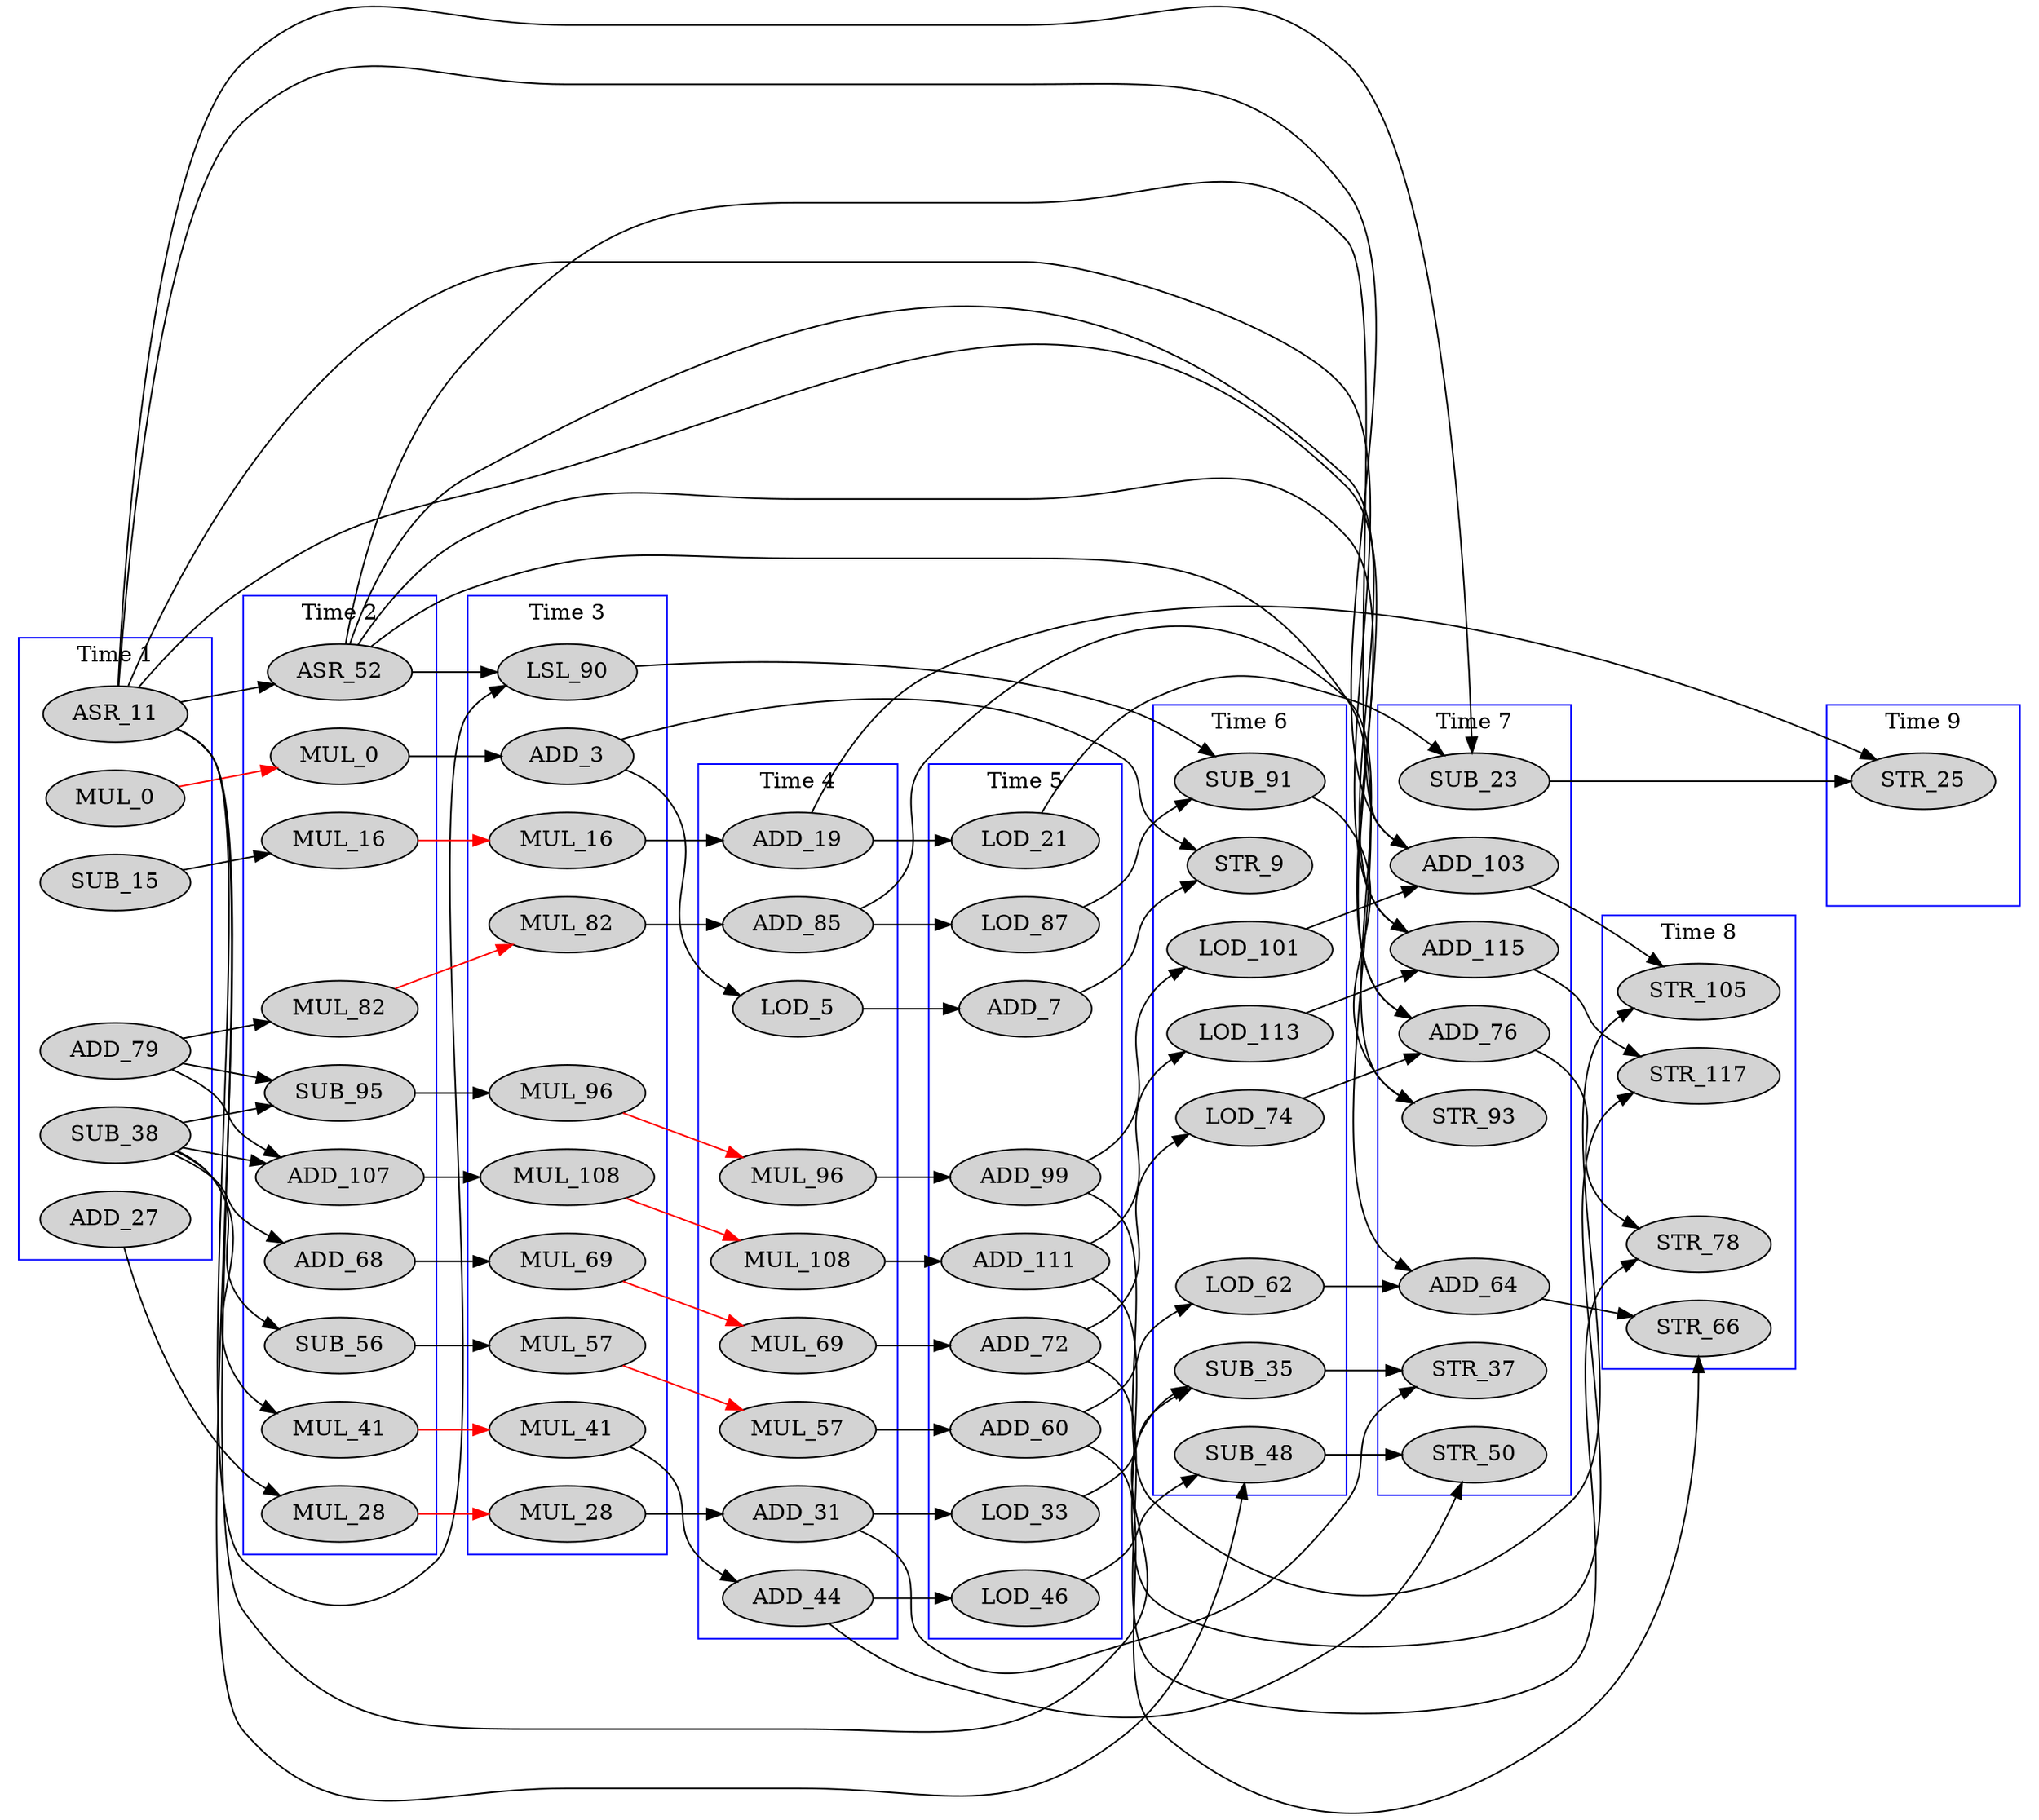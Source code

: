 digraph collapse_pyr_dfg__113 {
  rankdir = LR;
  newrank="true"
  subgraph cluster_1 {
    rank=same;
    node [style=filled];
    label = "Time 1";
    color = blue;
    pseudo_1 [style=invis];
    MUL_0_0 [label=MUL_0]
    ASR_11
    SUB_15
    ADD_27
    SUB_38
    ADD_79
  }
  subgraph cluster_2 {
    rank=same;
    node [style=filled];
    label = "Time 2";
    color = blue;
    pseudo_2 [style=invis];
    MUL_0_1 [label=MUL_0]
    MUL_16_0 [label=MUL_16]
    MUL_28_0 [label=MUL_28]
    MUL_41_0 [label=MUL_41]
    ASR_52
    SUB_56
    ADD_68
    MUL_82_0 [label=MUL_82]
    SUB_95
    ADD_107
  }
  subgraph cluster_3 {
    rank=same;
    node [style=filled];
    label = "Time 3";
    color = blue;
    pseudo_3 [style=invis];
    ADD_3
    MUL_16_1 [label=MUL_16]
    MUL_28_1 [label=MUL_28]
    MUL_41_1 [label=MUL_41]
    MUL_57_0 [label=MUL_57]
    MUL_69_0 [label=MUL_69]
    MUL_82_1 [label=MUL_82]
    LSL_90
    MUL_96_0 [label=MUL_96]
    MUL_108_0 [label=MUL_108]
  }
  subgraph cluster_4 {
    rank=same;
    node [style=filled];
    label = "Time 4";
    color = blue;
    pseudo_4 [style=invis];
    LOD_5
    ADD_19
    ADD_31
    ADD_44
    MUL_57_1 [label=MUL_57]
    MUL_69_1 [label=MUL_69]
    ADD_85
    MUL_96_1 [label=MUL_96]
    MUL_108_1 [label=MUL_108]
  }
  subgraph cluster_5 {
    rank=same;
    node [style=filled];
    label = "Time 5";
    color = blue;
    pseudo_5 [style=invis];
    ADD_7
    LOD_21
    LOD_33
    LOD_46
    ADD_60
    ADD_72
    LOD_87
    ADD_99
    ADD_111
  }
  subgraph cluster_6 {
    rank=same;
    node [style=filled];
    label = "Time 6";
    color = blue;
    pseudo_6 [style=invis];
    STR_9
    SUB_35
    SUB_48
    LOD_62
    LOD_74
    SUB_91
    LOD_101
    LOD_113
  }
  subgraph cluster_7 {
    rank=same;
    node [style=filled];
    label = "Time 7";
    color = blue;
    pseudo_7 [style=invis];
    SUB_23
    STR_37
    STR_50
    ADD_64
    ADD_76
    STR_93
    ADD_103
    ADD_115
  }
  subgraph cluster_8 {
    rank=same;
    node [style=filled];
    label = "Time 8";
    color = blue;
    pseudo_8 [style=invis];
    STR_66
    STR_78
    STR_105
    STR_117
  }
  subgraph cluster_9 {
    rank=same;
    node [style=filled];
    label = "Time 9";
    color = blue;
    pseudo_9 [style=invis];
    STR_25
  }
    pseudo_1->pseudo_2 [style=invis];
    pseudo_2->pseudo_3 [style=invis];
    pseudo_3->pseudo_4 [style=invis];
    pseudo_4->pseudo_5 [style=invis];
    pseudo_5->pseudo_6 [style=invis];
    pseudo_6->pseudo_7 [style=invis];
    pseudo_7->pseudo_8 [style=invis];
    pseudo_8->pseudo_9 [style=invis];
    MUL_0_0 -> MUL_0_1 [color=red];
    MUL_16_0 -> MUL_16_1 [color=red];
    MUL_28_0 -> MUL_28_1 [color=red];
    MUL_41_0 -> MUL_41_1 [color=red];
    MUL_57_0 -> MUL_57_1 [color=red];
    MUL_69_0 -> MUL_69_1 [color=red];
    MUL_82_0 -> MUL_82_1 [color=red];
    MUL_96_0 -> MUL_96_1 [color=red];
    MUL_108_0 -> MUL_108_1 [color=red];
    MUL_0_1 -> ADD_3 [ name = 0 ];
    ADD_3 -> LOD_5 [ name = 1 ];
    ADD_3 -> STR_9 [ name = 2 ];
    LOD_5 -> ADD_7 [ name = 3 ];
    ADD_7 -> STR_9 [ name = 4 ];
    ASR_11 -> SUB_23 [ name = 6 ];
    ASR_11 -> SUB_35 [ name = 7 ];
    ASR_11 -> SUB_48 [ name = 8 ];
    ASR_11 -> ASR_52 [ name = 9 ];
    ASR_11 -> ADD_76 [ name = 10 ];
    ASR_11 -> LSL_90 [ name = 11 ];
    ASR_11 -> ADD_103 [ name = 12 ];
    ASR_11 -> ADD_115 [ name = 13 ];
    SUB_15 -> MUL_16_0 [ name = 15 ];
    MUL_16_1 -> ADD_19 [ name = 16 ];
    ADD_19 -> LOD_21 [ name = 17 ];
    ADD_19 -> STR_25 [ name = 18 ];
    LOD_21 -> SUB_23 [ name = 19 ];
    SUB_23 -> STR_25 [ name = 20 ];
    ADD_27 -> MUL_28_0 [ name = 22 ];
    MUL_28_1 -> ADD_31 [ name = 23 ];
    ADD_31 -> LOD_33 [ name = 24 ];
    ADD_31 -> STR_37 [ name = 25 ];
    LOD_33 -> SUB_35 [ name = 26 ];
    SUB_35 -> STR_37 [ name = 27 ];
    SUB_38 -> MUL_41_0 [ name = 28 ];
    SUB_38 -> SUB_56 [ name = 29 ];
    SUB_38 -> ADD_68 [ name = 30 ];
    SUB_38 -> SUB_95 [ name = 31 ];
    SUB_38 -> ADD_107 [ name = 32 ];
    MUL_41_1 -> ADD_44 [ name = 33 ];
    ADD_44 -> LOD_46 [ name = 34 ];
    ADD_44 -> STR_50 [ name = 35 ];
    LOD_46 -> SUB_48 [ name = 36 ];
    SUB_48 -> STR_50 [ name = 37 ];
    ASR_52 -> ADD_64 [ name = 39 ];
    ASR_52 -> ADD_76 [ name = 40 ];
    ASR_52 -> LSL_90 [ name = 41 ];
    ASR_52 -> ADD_103 [ name = 42 ];
    ASR_52 -> ADD_115 [ name = 43 ];
    SUB_56 -> MUL_57_0 [ name = 45 ];
    MUL_57_1 -> ADD_60 [ name = 46 ];
    ADD_60 -> LOD_62 [ name = 47 ];
    ADD_60 -> STR_66 [ name = 48 ];
    LOD_62 -> ADD_64 [ name = 49 ];
    ADD_64 -> STR_66 [ name = 50 ];
    ADD_68 -> MUL_69_0 [ name = 52 ];
    MUL_69_1 -> ADD_72 [ name = 53 ];
    ADD_72 -> LOD_74 [ name = 54 ];
    ADD_72 -> STR_78 [ name = 55 ];
    LOD_74 -> ADD_76 [ name = 56 ];
    ADD_76 -> STR_78 [ name = 57 ];
    ADD_79 -> MUL_82_0 [ name = 58 ];
    ADD_79 -> SUB_95 [ name = 59 ];
    ADD_79 -> ADD_107 [ name = 60 ];
    MUL_82_1 -> ADD_85 [ name = 61 ];
    ADD_85 -> LOD_87 [ name = 62 ];
    ADD_85 -> STR_93 [ name = 63 ];
    LOD_87 -> SUB_91 [ name = 64 ];
    LSL_90 -> SUB_91 [ name = 66 ];
    SUB_91 -> STR_93 [ name = 67 ];
    SUB_95 -> MUL_96_0 [ name = 69 ];
    MUL_96_1 -> ADD_99 [ name = 70 ];
    ADD_99 -> LOD_101 [ name = 71 ];
    ADD_99 -> STR_105 [ name = 72 ];
    LOD_101 -> ADD_103 [ name = 73 ];
    ADD_103 -> STR_105 [ name = 74 ];
    ADD_107 -> MUL_108_0 [ name = 76 ];
    MUL_108_1 -> ADD_111 [ name = 77 ];
    ADD_111 -> LOD_113 [ name = 78 ];
    ADD_111 -> STR_117 [ name = 79 ];
    LOD_113 -> ADD_115 [ name = 80 ];
    ADD_115 -> STR_117 [ name = 81 ];
}